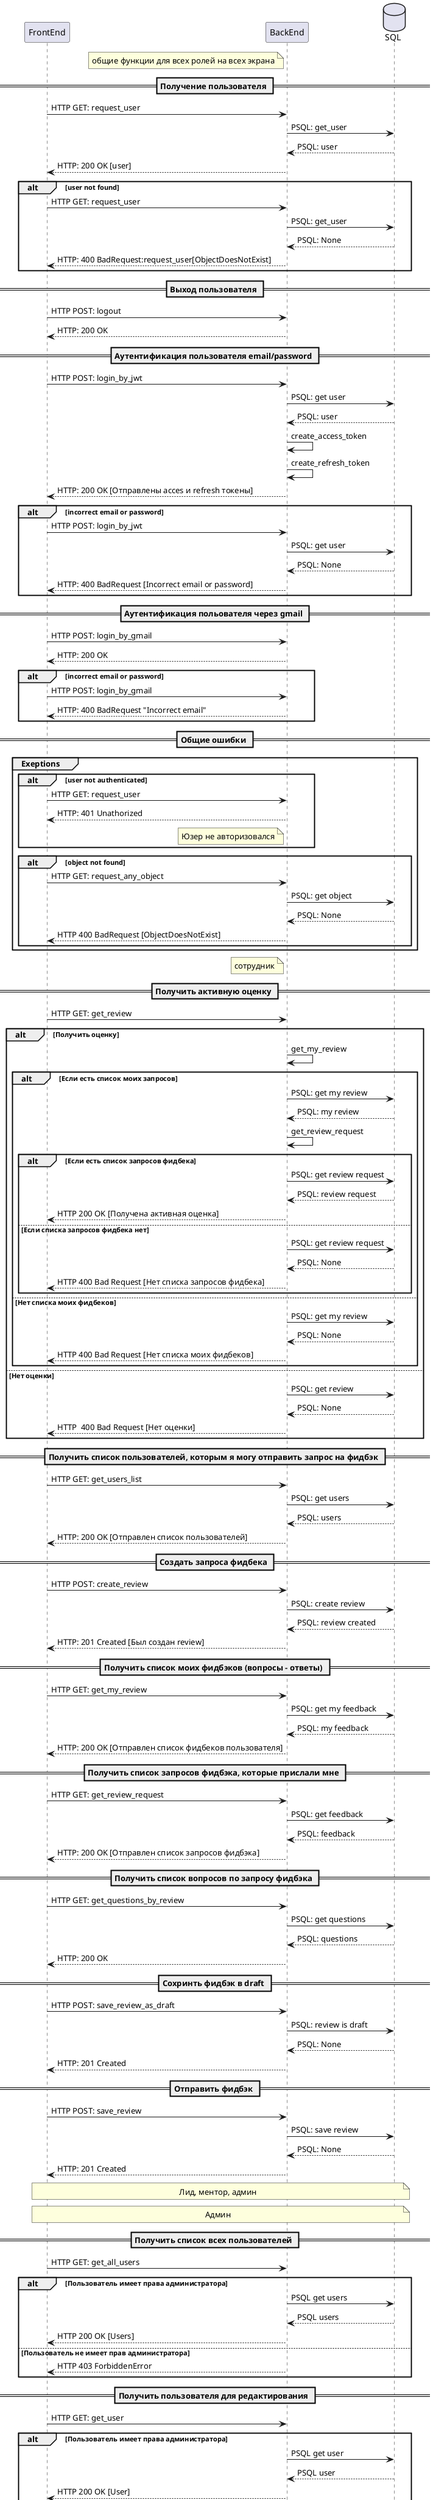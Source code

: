 @startuml
participant FrontEnd
participant BackEnd
database SQL


note left BackEnd: общие функции для всех ролей на всех экрана
== Получение пользователя ==
FrontEnd -> BackEnd: HTTP GET: request_user
BackEnd -> SQL: PSQL: get_user
SQL --> BackEnd: PSQL: user
BackEnd --> FrontEnd: HTTP: 200 OK [user]

alt user not found
    FrontEnd -> BackEnd: HTTP GET: request_user
    BackEnd -> SQL: PSQL: get_user
    SQL --> BackEnd: PSQL: None
    BackEnd --> FrontEnd: HTTP: 400 BadRequest:request_user[ObjectDoesNotExist]
end

== Выход пользователя ==
FrontEnd -> BackEnd: HTTP POST: logout
BackEnd --> FrontEnd: HTTP: 200 OK
== Аутентификация пользователя email/password ==
FrontEnd -> BackEnd: HTTP POST: login_by_jwt
BackEnd -> SQL: PSQL: get user
SQL --> BackEnd: PSQL: user
BackEnd -> BackEnd: create_access_token
BackEnd -> BackEnd: create_refresh_token
BackEnd --> FrontEnd: HTTP: 200 OK [Отправлены acces и refresh токены]
alt incorrect email or password
FrontEnd -> BackEnd: HTTP POST: login_by_jwt
BackEnd -> SQL: PSQL: get user
SQL --> BackEnd: PSQL: None
BackEnd --> FrontEnd: HTTP: 400 BadRequest [Incorrect email or password]
end
== Аутентификация польователя через gmail == 
FrontEnd -> BackEnd: HTTP POST: login_by_gmail
BackEnd --> FrontEnd: HTTP: 200 OK
alt incorrect email or password
FrontEnd -> BackEnd: HTTP POST: login_by_gmail
BackEnd --> FrontEnd: HTTP: 400 BadRequest "Incorrect email"
end


== Общие ошибки == 
group Exeptions
alt user not authenticated
    FrontEnd -> BackEnd: HTTP GET: request_user
    BackEnd --> FrontEnd: HTTP: 401 Unathorized
    note left BackEnd: Юзер не авторизовался
end
alt object not found
    FrontEnd -> BackEnd: HTTP GET: request_any_object
    BackEnd -> SQL: PSQL: get object
    SQL --> BackEnd: PSQL: None
    BackEnd --> FrontEnd: HTTP 400 BadRequest [ObjectDoesNotExist]
end
end

note left BackEnd: сотрудник
== Получить активную оценку ==



FrontEnd -> BackEnd: HTTP GET: get_review
alt Получить оценку
BackEnd -> BackEnd: get_my_review
alt Ecли есть список моих запросов
BackEnd -> SQL: PSQL: get my review
SQL --> BackEnd: PSQL: my review
BackEnd -> BackEnd: get_review_request
alt Если есть список запросов фидбека
BackEnd -> SQL: PSQL: get review request
SQL --> BackEnd: PSQL: review request
BackEnd --> FrontEnd: HTTP 200 OK [Получена активная оценка]
else Если списка запросов фидбека нет
BackEnd -> SQL: PSQL: get review request
SQL --> BackEnd: PSQL: None
BackEnd --> FrontEnd: HTTP 400 Bad Request [Нет списка запросов фидбека]
end
else Нет списка моих фидбеков
BackEnd -> SQL: PSQL: get my review
SQL --> BackEnd: PSQL: None
BackEnd --> FrontEnd: HTTP 400 Bad Request [Нет списка моих фидбеков]
end

else Нет оценки
BackEnd -> SQL: PSQL: get review
SQL --> BackEnd: PSQL: None
BackEnd --> FrontEnd: HTTP  400 Bad Request [Нет оценки]
end

== Получить список пользователей, которым я могу отправить запрос на фидбэк == 
FrontEnd ->  BackEnd: HTTP GET: get_users_list 
BackEnd -> SQL: PSQL: get users
SQL --> BackEnd: PSQL: users
BackEnd --> FrontEnd: HTTP: 200 OK [Отправлен список пользователей]

== Создать запроса фидбека ==
FrontEnd -> BackEnd: HTTP POST: create_review
BackEnd -> SQL: PSQL: create review
SQL --> BackEnd: PSQL: review created
BackEnd --> FrontEnd: HTTP: 201 Created [Был создан review]

== Получить список моих фидбэков (вопросы - ответы) ==
FrontEnd -> BackEnd: HTTP GET: get_my_review
BackEnd -> SQL: PSQL: get my feedback
SQL --> BackEnd: PSQL: my feedback
BackEnd --> FrontEnd: HTTP: 200 OK [Отправлен список фидбеков пользователя]

== Получить список запросов фидбэка, которые прислали мне ==
FrontEnd -> BackEnd: HTTP GET: get_review_request
BackEnd -> SQL: PSQL: get feedback
SQL --> BackEnd: PSQL: feedback
BackEnd --> FrontEnd: HTTP: 200 OK [Отправлен список запросов фидбэка]

== Получить список вопросов по запросу фидбэка == 
FrontEnd -> BackEnd: HTTP GET: get_questions_by_review
BackEnd -> SQL: PSQL: get questions
SQL --> BackEnd: PSQL: questions
BackEnd --> FrontEnd: HTTP: 200 OK

== Сохринть фидбэк в draft == 
FrontEnd -> BackEnd: HTTP POST: save_review_as_draft
BackEnd -> SQL: PSQL: review is draft
SQL --> BackEnd: PSQL: None
BackEnd --> FrontEnd: HTTP: 201 Created
== Отправить фидбэк == 
FrontEnd -> BackEnd: HTTP POST: save_review
BackEnd -> SQL: PSQL: save review
SQL --> BackEnd: PSQL: None
BackEnd --> FrontEnd: HTTP: 201 Created
note across: Лид, ментор, админ



note across: Админ
== Получить список всех пользователей ==
FrontEnd -> BackEnd: HTTP GET: get_all_users
alt Пользователь имеет права администратора
BackEnd -> SQL: PSQL get users
SQL --> BackEnd: PSQL users
BackEnd --> FrontEnd: HTTP 200 OK [Users]
else Пользователь не имеет прав администратора 
BackEnd --> FrontEnd: HTTP 403 ForbiddenError 
end
== Получить пользователя для редактирования ==
FrontEnd -> BackEnd: HTTP GET: get_user
alt Пользователь имеет права администратора
BackEnd -> SQL: PSQL get user
SQL --> BackEnd: PSQL user
BackEnd --> FrontEnd: HTTP 200 OK [User]
else Пользователь не имеет прав администратора 
BackEnd --> FrontEnd: HTTP 403 ForbiddenError 
end
== Сохранить пользователя == 
FrontEnd -> BackEnd: HTTP PUT/PATCH: update_user
alt Пользователь имеет права администратора
BackEnd -> SQL: PSQL get user
SQL --> BackEnd: PSQL None
BackEnd --> FrontEnd: HTTP 200 OK [User updated]
else Пользователь не имеет прав администратора 
BackEnd --> FrontEnd: HTTP 403 ForbiddenError 
end
@enduml